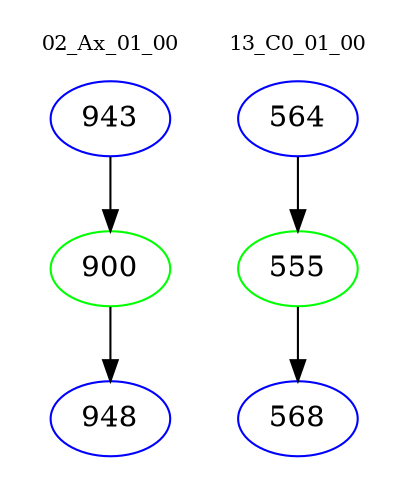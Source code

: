 digraph{
subgraph cluster_0 {
color = white
label = "02_Ax_01_00";
fontsize=10;
T0_943 [label="943", color="blue"]
T0_943 -> T0_900 [color="black"]
T0_900 [label="900", color="green"]
T0_900 -> T0_948 [color="black"]
T0_948 [label="948", color="blue"]
}
subgraph cluster_1 {
color = white
label = "13_C0_01_00";
fontsize=10;
T1_564 [label="564", color="blue"]
T1_564 -> T1_555 [color="black"]
T1_555 [label="555", color="green"]
T1_555 -> T1_568 [color="black"]
T1_568 [label="568", color="blue"]
}
}

